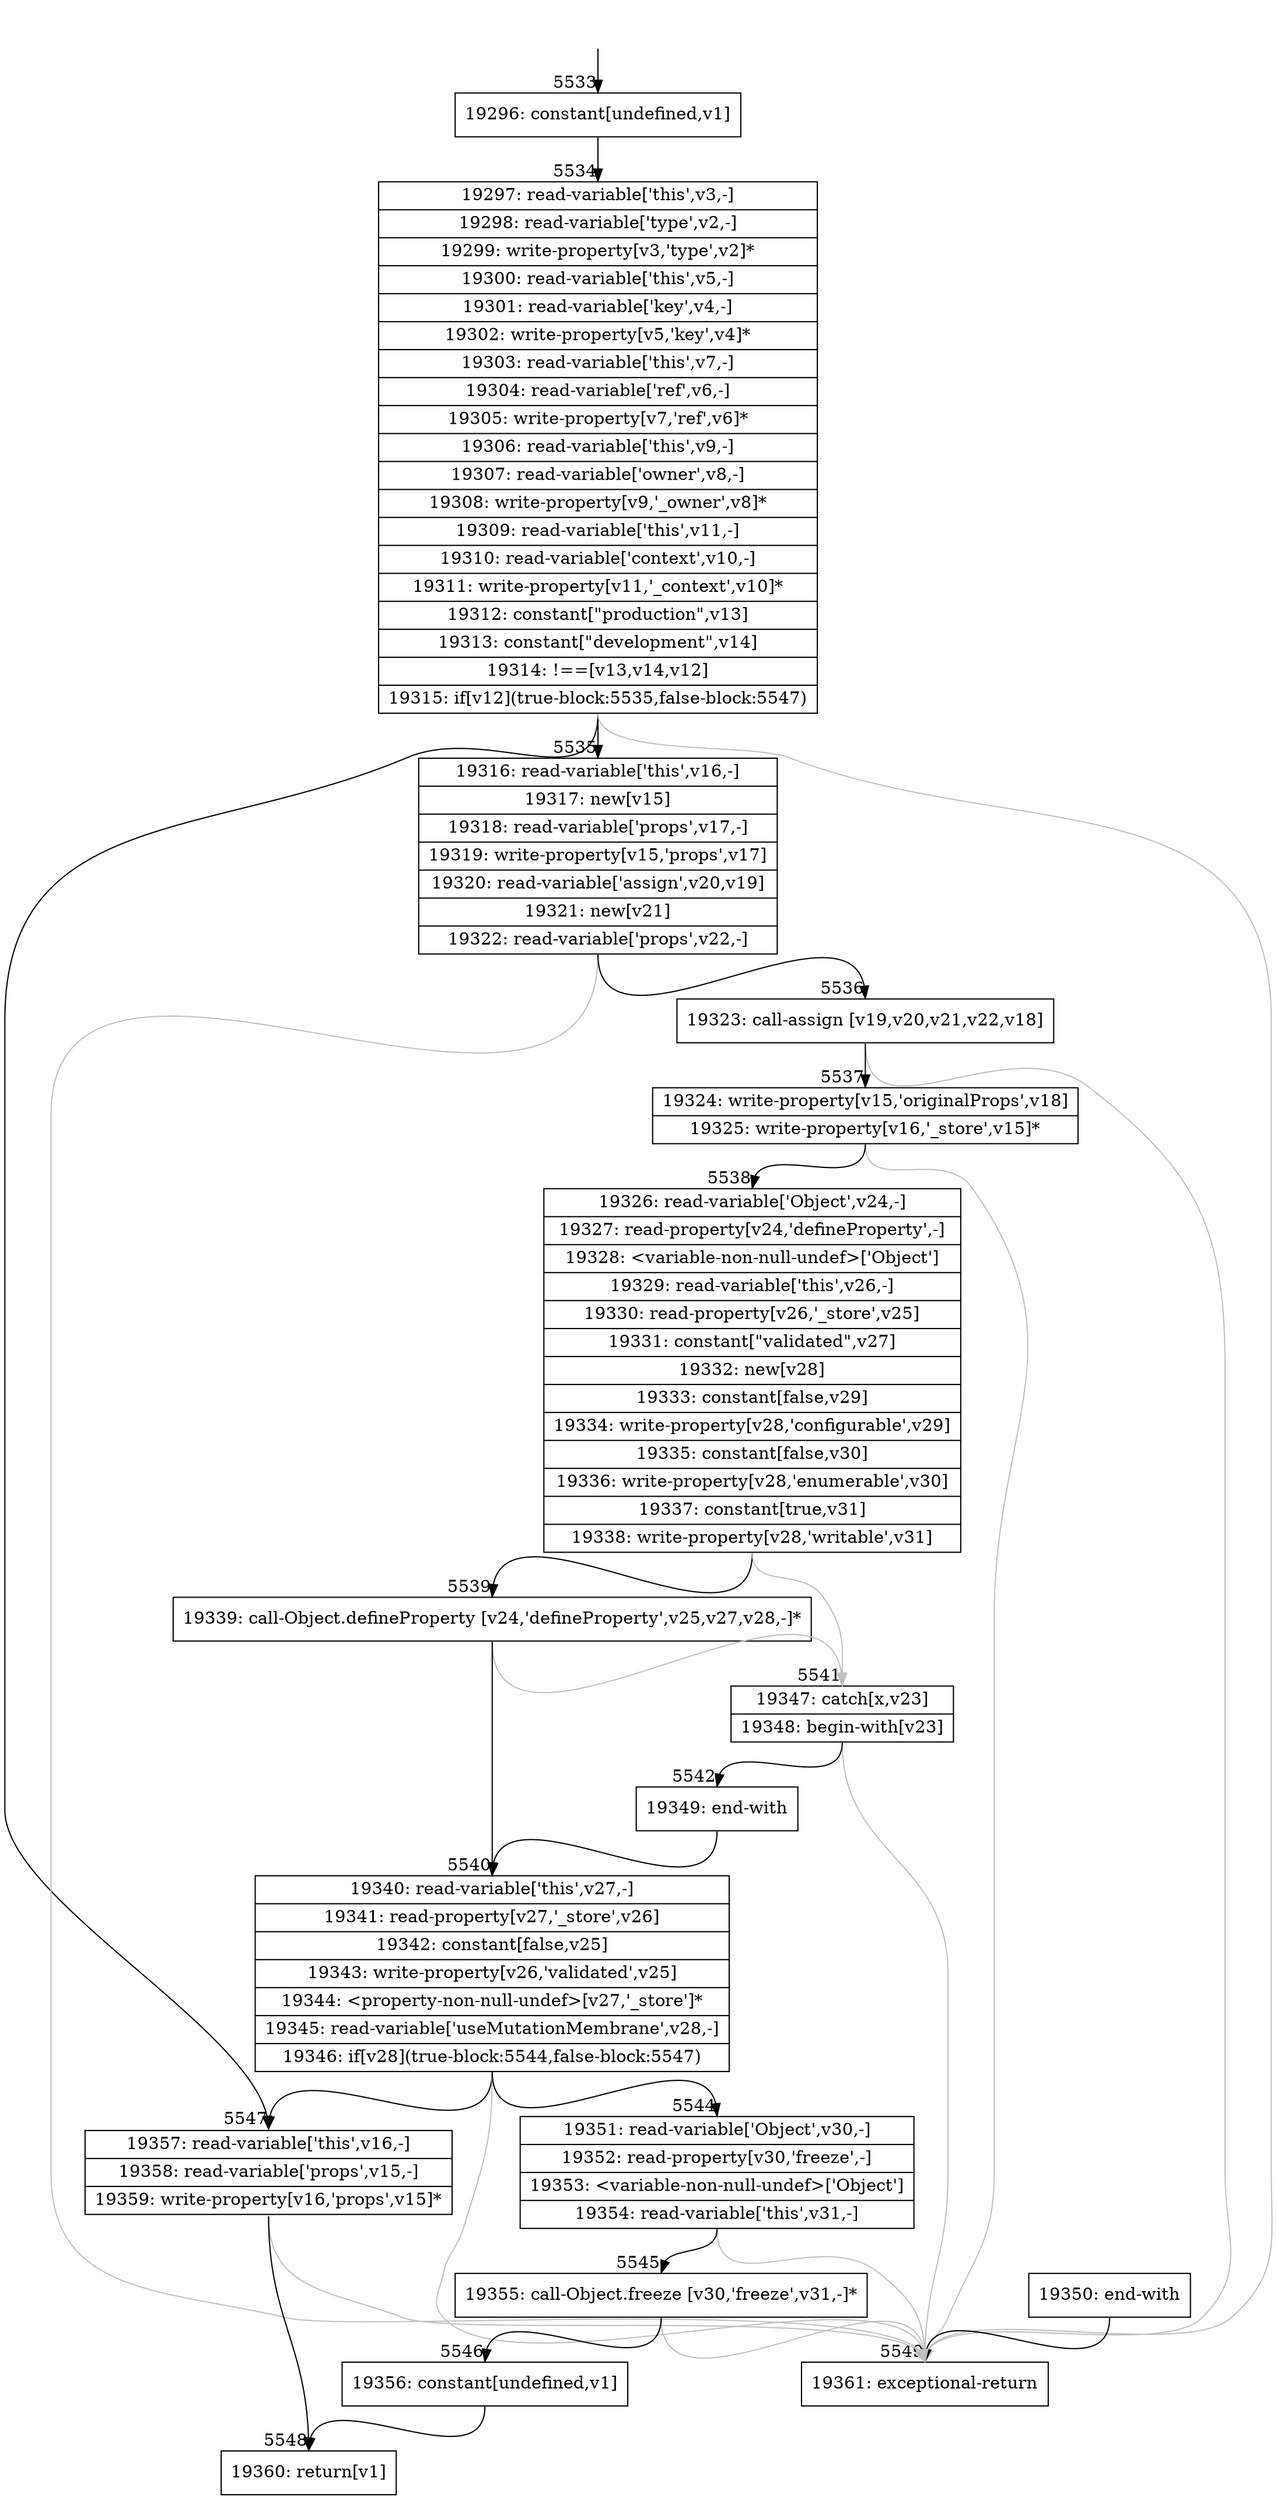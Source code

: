 digraph {
rankdir="TD"
BB_entry375[shape=none,label=""];
BB_entry375 -> BB5533 [tailport=s, headport=n, headlabel="    5533"]
BB5533 [shape=record label="{19296: constant[undefined,v1]}" ] 
BB5533 -> BB5534 [tailport=s, headport=n, headlabel="      5534"]
BB5534 [shape=record label="{19297: read-variable['this',v3,-]|19298: read-variable['type',v2,-]|19299: write-property[v3,'type',v2]*|19300: read-variable['this',v5,-]|19301: read-variable['key',v4,-]|19302: write-property[v5,'key',v4]*|19303: read-variable['this',v7,-]|19304: read-variable['ref',v6,-]|19305: write-property[v7,'ref',v6]*|19306: read-variable['this',v9,-]|19307: read-variable['owner',v8,-]|19308: write-property[v9,'_owner',v8]*|19309: read-variable['this',v11,-]|19310: read-variable['context',v10,-]|19311: write-property[v11,'_context',v10]*|19312: constant[\"production\",v13]|19313: constant[\"development\",v14]|19314: !==[v13,v14,v12]|19315: if[v12](true-block:5535,false-block:5547)}" ] 
BB5534 -> BB5535 [tailport=s, headport=n, headlabel="      5535"]
BB5534 -> BB5547 [tailport=s, headport=n, headlabel="      5547"]
BB5534 -> BB5549 [tailport=s, headport=n, color=gray, headlabel="      5549"]
BB5535 [shape=record label="{19316: read-variable['this',v16,-]|19317: new[v15]|19318: read-variable['props',v17,-]|19319: write-property[v15,'props',v17]|19320: read-variable['assign',v20,v19]|19321: new[v21]|19322: read-variable['props',v22,-]}" ] 
BB5535 -> BB5536 [tailport=s, headport=n, headlabel="      5536"]
BB5535 -> BB5549 [tailport=s, headport=n, color=gray]
BB5536 [shape=record label="{19323: call-assign [v19,v20,v21,v22,v18]}" ] 
BB5536 -> BB5537 [tailport=s, headport=n, headlabel="      5537"]
BB5536 -> BB5549 [tailport=s, headport=n, color=gray]
BB5537 [shape=record label="{19324: write-property[v15,'originalProps',v18]|19325: write-property[v16,'_store',v15]*}" ] 
BB5537 -> BB5538 [tailport=s, headport=n, headlabel="      5538"]
BB5537 -> BB5549 [tailport=s, headport=n, color=gray]
BB5538 [shape=record label="{19326: read-variable['Object',v24,-]|19327: read-property[v24,'defineProperty',-]|19328: \<variable-non-null-undef\>['Object']|19329: read-variable['this',v26,-]|19330: read-property[v26,'_store',v25]|19331: constant[\"validated\",v27]|19332: new[v28]|19333: constant[false,v29]|19334: write-property[v28,'configurable',v29]|19335: constant[false,v30]|19336: write-property[v28,'enumerable',v30]|19337: constant[true,v31]|19338: write-property[v28,'writable',v31]}" ] 
BB5538 -> BB5539 [tailport=s, headport=n, headlabel="      5539"]
BB5538 -> BB5541 [tailport=s, headport=n, color=gray, headlabel="      5541"]
BB5539 [shape=record label="{19339: call-Object.defineProperty [v24,'defineProperty',v25,v27,v28,-]*}" ] 
BB5539 -> BB5540 [tailport=s, headport=n, headlabel="      5540"]
BB5539 -> BB5541 [tailport=s, headport=n, color=gray]
BB5540 [shape=record label="{19340: read-variable['this',v27,-]|19341: read-property[v27,'_store',v26]|19342: constant[false,v25]|19343: write-property[v26,'validated',v25]|19344: \<property-non-null-undef\>[v27,'_store']*|19345: read-variable['useMutationMembrane',v28,-]|19346: if[v28](true-block:5544,false-block:5547)}" ] 
BB5540 -> BB5544 [tailport=s, headport=n, headlabel="      5544"]
BB5540 -> BB5547 [tailport=s, headport=n]
BB5540 -> BB5549 [tailport=s, headport=n, color=gray]
BB5541 [shape=record label="{19347: catch[x,v23]|19348: begin-with[v23]}" ] 
BB5541 -> BB5542 [tailport=s, headport=n, headlabel="      5542"]
BB5541 -> BB5549 [tailport=s, headport=n, color=gray]
BB5542 [shape=record label="{19349: end-with}" ] 
BB5542 -> BB5540 [tailport=s, headport=n]
BB5543 [shape=record label="{19350: end-with}" ] 
BB5543 -> BB5549 [tailport=s, headport=n]
BB5544 [shape=record label="{19351: read-variable['Object',v30,-]|19352: read-property[v30,'freeze',-]|19353: \<variable-non-null-undef\>['Object']|19354: read-variable['this',v31,-]}" ] 
BB5544 -> BB5545 [tailport=s, headport=n, headlabel="      5545"]
BB5544 -> BB5549 [tailport=s, headport=n, color=gray]
BB5545 [shape=record label="{19355: call-Object.freeze [v30,'freeze',v31,-]*}" ] 
BB5545 -> BB5546 [tailport=s, headport=n, headlabel="      5546"]
BB5545 -> BB5549 [tailport=s, headport=n, color=gray]
BB5546 [shape=record label="{19356: constant[undefined,v1]}" ] 
BB5546 -> BB5548 [tailport=s, headport=n, headlabel="      5548"]
BB5547 [shape=record label="{19357: read-variable['this',v16,-]|19358: read-variable['props',v15,-]|19359: write-property[v16,'props',v15]*}" ] 
BB5547 -> BB5548 [tailport=s, headport=n]
BB5547 -> BB5549 [tailport=s, headport=n, color=gray]
BB5548 [shape=record label="{19360: return[v1]}" ] 
BB5549 [shape=record label="{19361: exceptional-return}" ] 
//#$~ 9935
}
